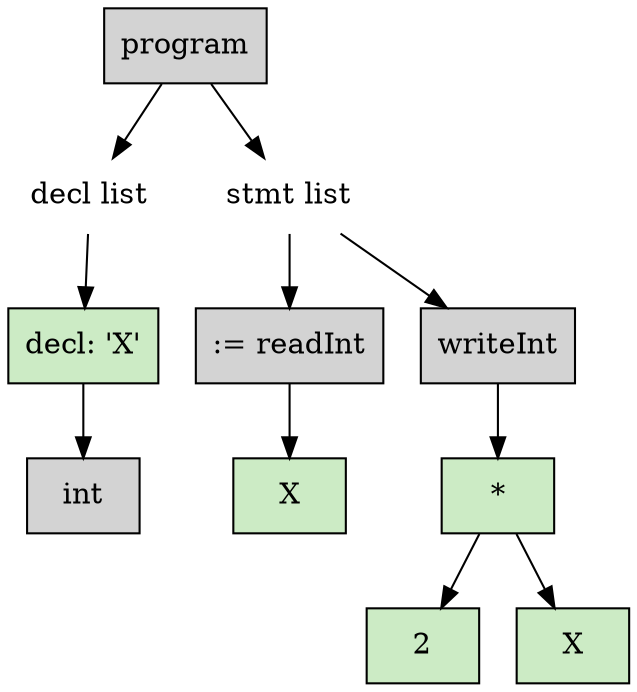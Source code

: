 digraph tl12Ast {
  ordering=out;
  node [shape = box, style = filled];
  n1 [label="program",fillcolor="/x11/lightgrey",shape=box]
  n2 [label="decl list",fillcolor="/x11/white",shape=none]
  n1 -> n2
  n3 [label="decl: 'X'",fillcolor="/pastel13/3",shape=box]
  n2 -> n3
  n4 [label="int",fillcolor="/x11/lightgrey",shape=box]
  n3 -> n4
  n5 [label="stmt list",fillcolor="/x11/white",shape=none]
  n1 -> n5
  n6 [label=":= readInt",fillcolor="/x11/lightgrey",shape=box]
  n5 -> n6
  n7 [label="X",fillcolor="/pastel13/3",shape=box]
  n6 -> n7
  n8 [label="writeInt",fillcolor="/x11/lightgrey",shape=box]
  n5 -> n8
  n9 [label="*",fillcolor="/pastel13/3",shape=box]
  n8 -> n9
  n10 [label="2",fillcolor="/pastel13/3",shape=box]
  n9 -> n10
  n11 [label="X",fillcolor="/pastel13/3",shape=box]
  n9 -> n11
}
